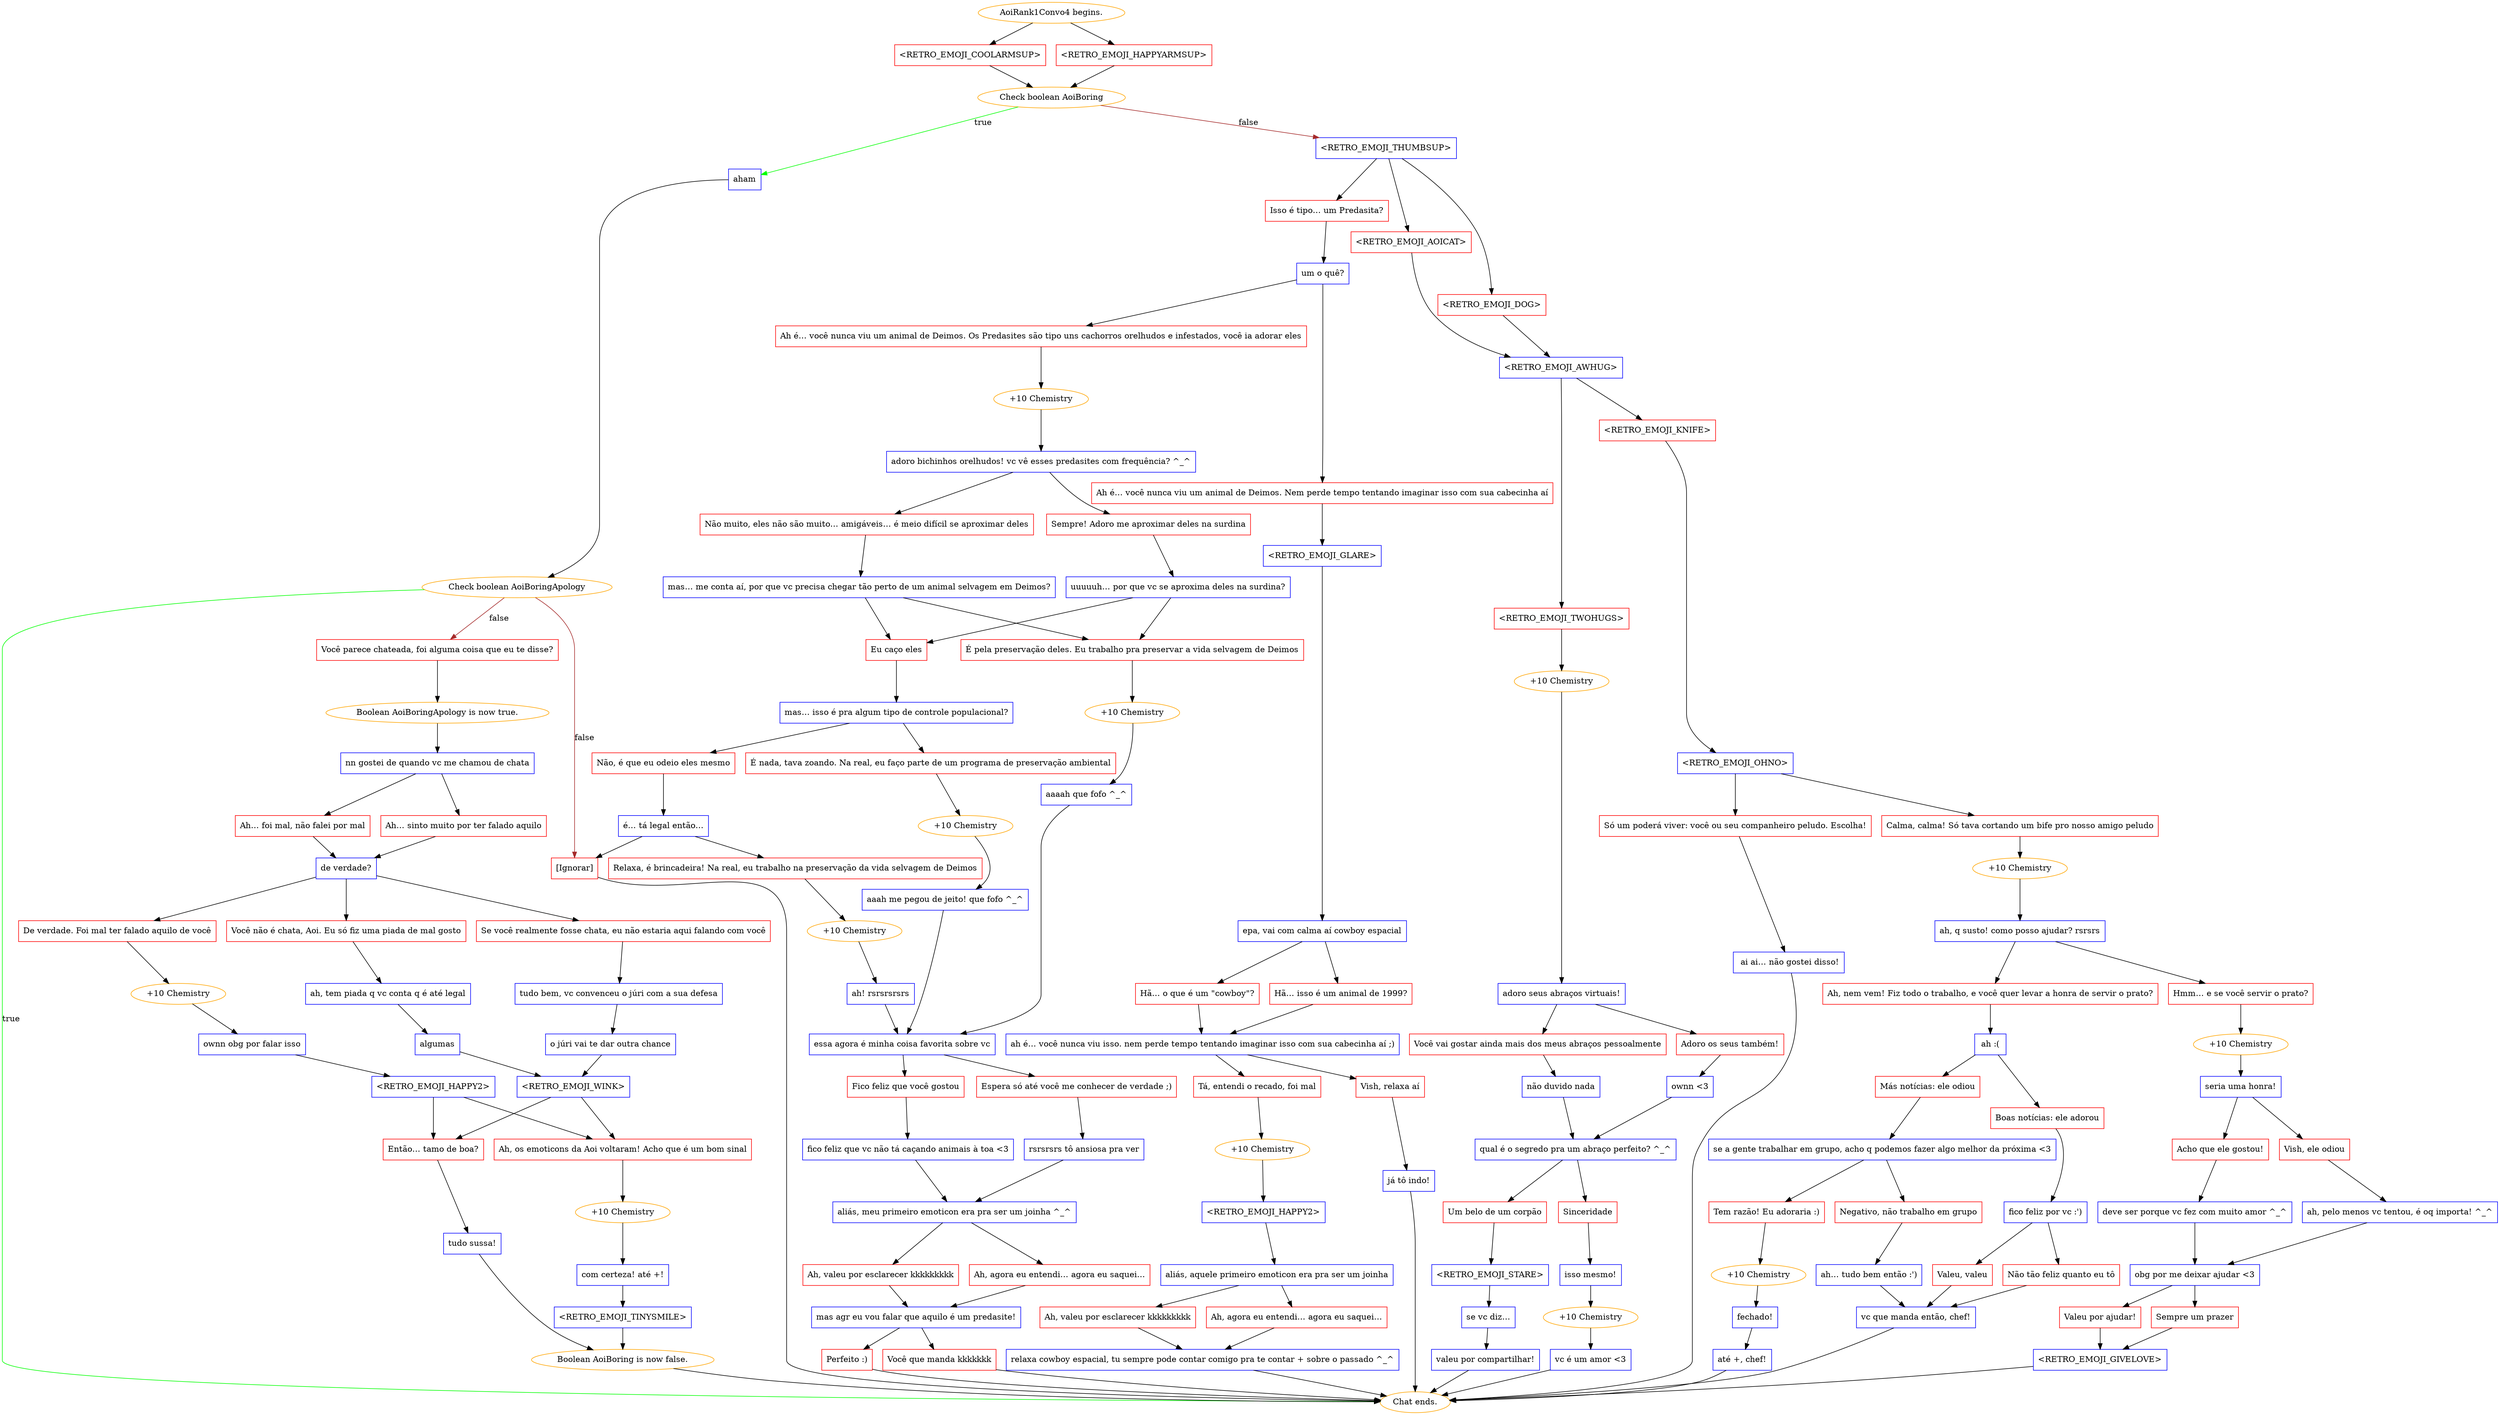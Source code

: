 digraph {
	"AoiRank1Convo4 begins." [color=orange];
		"AoiRank1Convo4 begins." -> j1116239077;
		"AoiRank1Convo4 begins." -> j1334370019;
	j1116239077 [label="<RETRO_EMOJI_COOLARMSUP>",shape=box,color=red];
		j1116239077 -> j3502165041;
	j1334370019 [label="<RETRO_EMOJI_HAPPYARMSUP>",shape=box,color=red];
		j1334370019 -> j3502165041;
	j3502165041 [label="Check boolean AoiBoring",color=orange];
		j3502165041 -> j3583971459 [label=true,color=green];
		j3502165041 -> j3765989599 [label=false,color=brown];
	j3583971459 [label="aham",shape=box,color=blue];
		j3583971459 -> j4267925097;
	j3765989599 [label="<RETRO_EMOJI_THUMBSUP>",shape=box,color=blue];
		j3765989599 -> j4188668268;
		j3765989599 -> j3577242513;
		j3765989599 -> j2643560838;
	j4267925097 [label="Check boolean AoiBoringApology",color=orange];
		j4267925097 -> "Chat ends." [label=true,color=green];
		j4267925097 -> j2630359121 [label=false,color=brown];
		j4267925097 -> j1678137900 [label=false,color=brown];
	j4188668268 [label="Isso é tipo… um Predasita?",shape=box,color=red];
		j4188668268 -> j1047176058;
	j3577242513 [label="<RETRO_EMOJI_AOICAT>",shape=box,color=red];
		j3577242513 -> j442971118;
	j2643560838 [label="<RETRO_EMOJI_DOG>",shape=box,color=red];
		j2643560838 -> j442971118;
	"Chat ends." [color=orange];
	j2630359121 [label="Você parece chateada, foi alguma coisa que eu te disse?",shape=box,color=red];
		j2630359121 -> j3807942079;
	j1678137900 [label="[Ignorar]",shape=box,color=red];
		j1678137900 -> "Chat ends.";
	j1047176058 [label="um o quê?",shape=box,color=blue];
		j1047176058 -> j1637438533;
		j1047176058 -> j230566023;
	j442971118 [label="<RETRO_EMOJI_AWHUG>",shape=box,color=blue];
		j442971118 -> j1289298182;
		j442971118 -> j565201493;
	j3807942079 [label="Boolean AoiBoringApology is now true.",color=orange];
		j3807942079 -> j812951825;
	j1637438533 [label="Ah é… você nunca viu um animal de Deimos. Os Predasites são tipo uns cachorros orelhudos e infestados, você ia adorar eles",shape=box,color=red];
		j1637438533 -> j3560619111;
	j230566023 [label="Ah é… você nunca viu um animal de Deimos. Nem perde tempo tentando imaginar isso com sua cabecinha aí",shape=box,color=red];
		j230566023 -> j2727930916;
	j1289298182 [label="<RETRO_EMOJI_TWOHUGS>",shape=box,color=red];
		j1289298182 -> j242113497;
	j565201493 [label="<RETRO_EMOJI_KNIFE>",shape=box,color=red];
		j565201493 -> j1895744563;
	j812951825 [label="nn gostei de quando vc me chamou de chata",shape=box,color=blue];
		j812951825 -> j792576642;
		j812951825 -> j3660887588;
	j3560619111 [label="+10 Chemistry",color=orange];
		j3560619111 -> j2250657102;
	j2727930916 [label="<RETRO_EMOJI_GLARE>",shape=box,color=blue];
		j2727930916 -> j4217982463;
	j242113497 [label="+10 Chemistry",color=orange];
		j242113497 -> j221555;
	j1895744563 [label="<RETRO_EMOJI_OHNO>",shape=box,color=blue];
		j1895744563 -> j2863375740;
		j1895744563 -> j482671761;
	j792576642 [label="Ah… foi mal, não falei por mal",shape=box,color=red];
		j792576642 -> j3502562385;
	j3660887588 [label="Ah… sinto muito por ter falado aquilo",shape=box,color=red];
		j3660887588 -> j3502562385;
	j2250657102 [label="adoro bichinhos orelhudos! vc vê esses predasites com frequência? ^_^",shape=box,color=blue];
		j2250657102 -> j1218054378;
		j2250657102 -> j1562735484;
	j4217982463 [label="epa, vai com calma aí cowboy espacial",shape=box,color=blue];
		j4217982463 -> j2200621312;
		j4217982463 -> j1615980849;
	j221555 [label="adoro seus abraços virtuais!",shape=box,color=blue];
		j221555 -> j3133196491;
		j221555 -> j1552773997;
	j2863375740 [label="Só um poderá viver: você ou seu companheiro peludo. Escolha!",shape=box,color=red];
		j2863375740 -> j2099406010;
	j482671761 [label="Calma, calma! Só tava cortando um bife pro nosso amigo peludo",shape=box,color=red];
		j482671761 -> j436335050;
	j3502562385 [label="de verdade?",shape=box,color=blue];
		j3502562385 -> j453297069;
		j3502562385 -> j1480607866;
		j3502562385 -> j1048749826;
	j1218054378 [label="Não muito, eles não são muito… amigáveis… é meio difícil se aproximar deles",shape=box,color=red];
		j1218054378 -> j3440333261;
	j1562735484 [label="Sempre! Adoro me aproximar deles na surdina",shape=box,color=red];
		j1562735484 -> j1053119625;
	j2200621312 [label="Hã… o que é um \"cowboy\"?",shape=box,color=red];
		j2200621312 -> j2407833856;
	j1615980849 [label="Hã… isso é um animal de 1999?",shape=box,color=red];
		j1615980849 -> j2407833856;
	j3133196491 [label="Você vai gostar ainda mais dos meus abraços pessoalmente",shape=box,color=red];
		j3133196491 -> j566528705;
	j1552773997 [label="Adoro os seus também!",shape=box,color=red];
		j1552773997 -> j470499604;
	j2099406010 [label=" ai ai… não gostei disso!",shape=box,color=blue];
		j2099406010 -> "Chat ends.";
	j436335050 [label="+10 Chemistry",color=orange];
		j436335050 -> j853081147;
	j453297069 [label="De verdade. Foi mal ter falado aquilo de você",shape=box,color=red];
		j453297069 -> j2498561690;
	j1480607866 [label="Você não é chata, Aoi. Eu só fiz uma piada de mal gosto",shape=box,color=red];
		j1480607866 -> j2893004146;
	j1048749826 [label="Se você realmente fosse chata, eu não estaria aqui falando com você",shape=box,color=red];
		j1048749826 -> j90852028;
	j3440333261 [label="mas… me conta aí, por que vc precisa chegar tão perto de um animal selvagem em Deimos?",shape=box,color=blue];
		j3440333261 -> j74106468;
		j3440333261 -> j1069895702;
	j1053119625 [label="uuuuuh… por que vc se aproxima deles na surdina?",shape=box,color=blue];
		j1053119625 -> j74106468;
		j1053119625 -> j1069895702;
	j2407833856 [label="ah é… você nunca viu isso. nem perde tempo tentando imaginar isso com sua cabecinha aí ;)",shape=box,color=blue];
		j2407833856 -> j2571727921;
		j2407833856 -> j3739090182;
	j566528705 [label="não duvido nada",shape=box,color=blue];
		j566528705 -> j1155497790;
	j470499604 [label="ownn <3",shape=box,color=blue];
		j470499604 -> j1155497790;
	j853081147 [label="ah, q susto! como posso ajudar? rsrsrs",shape=box,color=blue];
		j853081147 -> j2040963740;
		j853081147 -> j3864755321;
	j2498561690 [label="+10 Chemistry",color=orange];
		j2498561690 -> j2661363574;
	j2893004146 [label="ah, tem piada q vc conta q é até legal",shape=box,color=blue];
		j2893004146 -> j1046405871;
	j90852028 [label="tudo bem, vc convenceu o júri com a sua defesa",shape=box,color=blue];
		j90852028 -> j2962734739;
	j74106468 [label="Eu caço eles",shape=box,color=red];
		j74106468 -> j2243486688;
	j1069895702 [label="É pela preservação deles. Eu trabalho pra preservar a vida selvagem de Deimos",shape=box,color=red];
		j1069895702 -> j3001900085;
	j2571727921 [label="Tá, entendi o recado, foi mal",shape=box,color=red];
		j2571727921 -> j1265994606;
	j3739090182 [label="Vish, relaxa aí",shape=box,color=red];
		j3739090182 -> j3232212762;
	j1155497790 [label="qual é o segredo pra um abraço perfeito? ^_^",shape=box,color=blue];
		j1155497790 -> j2933076015;
		j1155497790 -> j2530842215;
	j2040963740 [label="Ah, nem vem! Fiz todo o trabalho, e você quer levar a honra de servir o prato?",shape=box,color=red];
		j2040963740 -> j554323103;
	j3864755321 [label="Hmm… e se você servir o prato?",shape=box,color=red];
		j3864755321 -> j321523507;
	j2661363574 [label="ownn obg por falar isso",shape=box,color=blue];
		j2661363574 -> j1572157123;
	j1046405871 [label="algumas",shape=box,color=blue];
		j1046405871 -> j3818934539;
	j2962734739 [label="o júri vai te dar outra chance",shape=box,color=blue];
		j2962734739 -> j3818934539;
	j2243486688 [label="mas… isso é pra algum tipo de controle populacional?",shape=box,color=blue];
		j2243486688 -> j4259170780;
		j2243486688 -> j2407369841;
	j3001900085 [label="+10 Chemistry",color=orange];
		j3001900085 -> j1650391282;
	j1265994606 [label="+10 Chemistry",color=orange];
		j1265994606 -> j4235263098;
	j3232212762 [label="já tô indo!",shape=box,color=blue];
		j3232212762 -> "Chat ends.";
	j2933076015 [label="Um belo de um corpão",shape=box,color=red];
		j2933076015 -> j2034216955;
	j2530842215 [label="Sinceridade",shape=box,color=red];
		j2530842215 -> j1362146884;
	j554323103 [label="ah :(",shape=box,color=blue];
		j554323103 -> j3423335794;
		j554323103 -> j3737986006;
	j321523507 [label="+10 Chemistry",color=orange];
		j321523507 -> j2459026178;
	j1572157123 [label="<RETRO_EMOJI_HAPPY2>",shape=box,color=blue];
		j1572157123 -> j145249622;
		j1572157123 -> j809434805;
	j3818934539 [label="<RETRO_EMOJI_WINK>",shape=box,color=blue];
		j3818934539 -> j145249622;
		j3818934539 -> j809434805;
	j4259170780 [label="Não, é que eu odeio eles mesmo",shape=box,color=red];
		j4259170780 -> j69406326;
	j2407369841 [label="É nada, tava zoando. Na real, eu faço parte de um programa de preservação ambiental",shape=box,color=red];
		j2407369841 -> j2231476094;
	j1650391282 [label="aaaah que fofo ^_^",shape=box,color=blue];
		j1650391282 -> j2755518816;
	j4235263098 [label="<RETRO_EMOJI_HAPPY2>",shape=box,color=blue];
		j4235263098 -> j3987721617;
	j2034216955 [label="<RETRO_EMOJI_STARE>",shape=box,color=blue];
		j2034216955 -> j3654608317;
	j1362146884 [label="isso mesmo!",shape=box,color=blue];
		j1362146884 -> j1767633903;
	j3423335794 [label="Más notícias: ele odiou",shape=box,color=red];
		j3423335794 -> j88421525;
	j3737986006 [label="Boas notícias: ele adorou",shape=box,color=red];
		j3737986006 -> j1815320255;
	j2459026178 [label="seria uma honra!",shape=box,color=blue];
		j2459026178 -> j280165175;
		j2459026178 -> j3868358272;
	j145249622 [label="Então… tamo de boa?",shape=box,color=red];
		j145249622 -> j2380573165;
	j809434805 [label="Ah, os emoticons da Aoi voltaram! Acho que é um bom sinal",shape=box,color=red];
		j809434805 -> j3827913595;
	j69406326 [label="é… tá legal então…",shape=box,color=blue];
		j69406326 -> j2880857539;
		j69406326 -> j1678137900;
	j2231476094 [label="+10 Chemistry",color=orange];
		j2231476094 -> j1567099731;
	j2755518816 [label="essa agora é minha coisa favorita sobre vc",shape=box,color=blue];
		j2755518816 -> j3874837787;
		j2755518816 -> j2760393536;
	j3987721617 [label="aliás, aquele primeiro emoticon era pra ser um joinha",shape=box,color=blue];
		j3987721617 -> j1311031653;
		j3987721617 -> j1834994378;
	j3654608317 [label="se vc diz…",shape=box,color=blue];
		j3654608317 -> j2034299111;
	j1767633903 [label="+10 Chemistry",color=orange];
		j1767633903 -> j3016121981;
	j88421525 [label="se a gente trabalhar em grupo, acho q podemos fazer algo melhor da próxima <3",shape=box,color=blue];
		j88421525 -> j1656268097;
		j88421525 -> j844268177;
	j1815320255 [label="fico feliz por vc :')",shape=box,color=blue];
		j1815320255 -> j482407240;
		j1815320255 -> j2389488785;
	j280165175 [label="Acho que ele gostou!",shape=box,color=red];
		j280165175 -> j289026151;
	j3868358272 [label="Vish, ele odiou",shape=box,color=red];
		j3868358272 -> j2984694618;
	j2380573165 [label="tudo sussa!",shape=box,color=blue];
		j2380573165 -> j2581611291;
	j3827913595 [label="+10 Chemistry",color=orange];
		j3827913595 -> j1877751008;
	j2880857539 [label="Relaxa, é brincadeira! Na real, eu trabalho na preservação da vida selvagem de Deimos",shape=box,color=red];
		j2880857539 -> j3959254918;
	j1567099731 [label="aaah me pegou de jeito! que fofo ^_^",shape=box,color=blue];
		j1567099731 -> j2755518816;
	j3874837787 [label="Fico feliz que você gostou",shape=box,color=red];
		j3874837787 -> j3154665633;
	j2760393536 [label="Espera só até você me conhecer de verdade ;)",shape=box,color=red];
		j2760393536 -> j3028804034;
	j1311031653 [label="Ah, valeu por esclarecer kkkkkkkkk",shape=box,color=red];
		j1311031653 -> j2256891439;
	j1834994378 [label="Ah, agora eu entendi… agora eu saquei…",shape=box,color=red];
		j1834994378 -> j2256891439;
	j2034299111 [label="valeu por compartilhar!",shape=box,color=blue];
		j2034299111 -> "Chat ends.";
	j3016121981 [label="vc é um amor <3",shape=box,color=blue];
		j3016121981 -> "Chat ends.";
	j1656268097 [label="Tem razão! Eu adoraria :)",shape=box,color=red];
		j1656268097 -> j317398307;
	j844268177 [label="Negativo, não trabalho em grupo",shape=box,color=red];
		j844268177 -> j837337983;
	j482407240 [label="Valeu, valeu",shape=box,color=red];
		j482407240 -> j15936332;
	j2389488785 [label="Não tão feliz quanto eu tô",shape=box,color=red];
		j2389488785 -> j15936332;
	j289026151 [label="deve ser porque vc fez com muito amor ^_^",shape=box,color=blue];
		j289026151 -> j544953304;
	j2984694618 [label="ah, pelo menos vc tentou, é oq importa! ^_^",shape=box,color=blue];
		j2984694618 -> j544953304;
	j2581611291 [label="Boolean AoiBoring is now false.",color=orange];
		j2581611291 -> "Chat ends.";
	j1877751008 [label="com certeza! até +!",shape=box,color=blue];
		j1877751008 -> j153386734;
	j3959254918 [label="+10 Chemistry",color=orange];
		j3959254918 -> j2395392532;
	j3154665633 [label="fico feliz que vc não tá caçando animais à toa <3",shape=box,color=blue];
		j3154665633 -> j772038709;
	j3028804034 [label="rsrsrsrs tô ansiosa pra ver",shape=box,color=blue];
		j3028804034 -> j772038709;
	j2256891439 [label="relaxa cowboy espacial, tu sempre pode contar comigo pra te contar + sobre o passado ^_^",shape=box,color=blue];
		j2256891439 -> "Chat ends.";
	j317398307 [label="+10 Chemistry",color=orange];
		j317398307 -> j1026341361;
	j837337983 [label="ah… tudo bem então :')",shape=box,color=blue];
		j837337983 -> j15936332;
	j15936332 [label="vc que manda então, chef!",shape=box,color=blue];
		j15936332 -> "Chat ends.";
	j544953304 [label="obg por me deixar ajudar <3",shape=box,color=blue];
		j544953304 -> j3408183513;
		j544953304 -> j3157004954;
	j153386734 [label="<RETRO_EMOJI_TINYSMILE>",shape=box,color=blue];
		j153386734 -> j2581611291;
	j2395392532 [label="ah! rsrsrsrsrs",shape=box,color=blue];
		j2395392532 -> j2755518816;
	j772038709 [label="aliás, meu primeiro emoticon era pra ser um joinha ^_^",shape=box,color=blue];
		j772038709 -> j1532497819;
		j772038709 -> j990285683;
	j1026341361 [label="fechado!",shape=box,color=blue];
		j1026341361 -> j1221659739;
	j3408183513 [label="Valeu por ajudar!",shape=box,color=red];
		j3408183513 -> j3455463371;
	j3157004954 [label="Sempre um prazer",shape=box,color=red];
		j3157004954 -> j3455463371;
	j1532497819 [label="Ah, valeu por esclarecer kkkkkkkkk",shape=box,color=red];
		j1532497819 -> j132645620;
	j990285683 [label="Ah, agora eu entendi… agora eu saquei…",shape=box,color=red];
		j990285683 -> j132645620;
	j1221659739 [label="até +, chef!",shape=box,color=blue];
		j1221659739 -> "Chat ends.";
	j3455463371 [label="<RETRO_EMOJI_GIVELOVE>",shape=box,color=blue];
		j3455463371 -> "Chat ends.";
	j132645620 [label="mas agr eu vou falar que aquilo é um predasite!",shape=box,color=blue];
		j132645620 -> j2174047729;
		j132645620 -> j2158617162;
	j2174047729 [label="Perfeito :)",shape=box,color=red];
		j2174047729 -> "Chat ends.";
	j2158617162 [label="Você que manda kkkkkkk",shape=box,color=red];
		j2158617162 -> "Chat ends.";
}